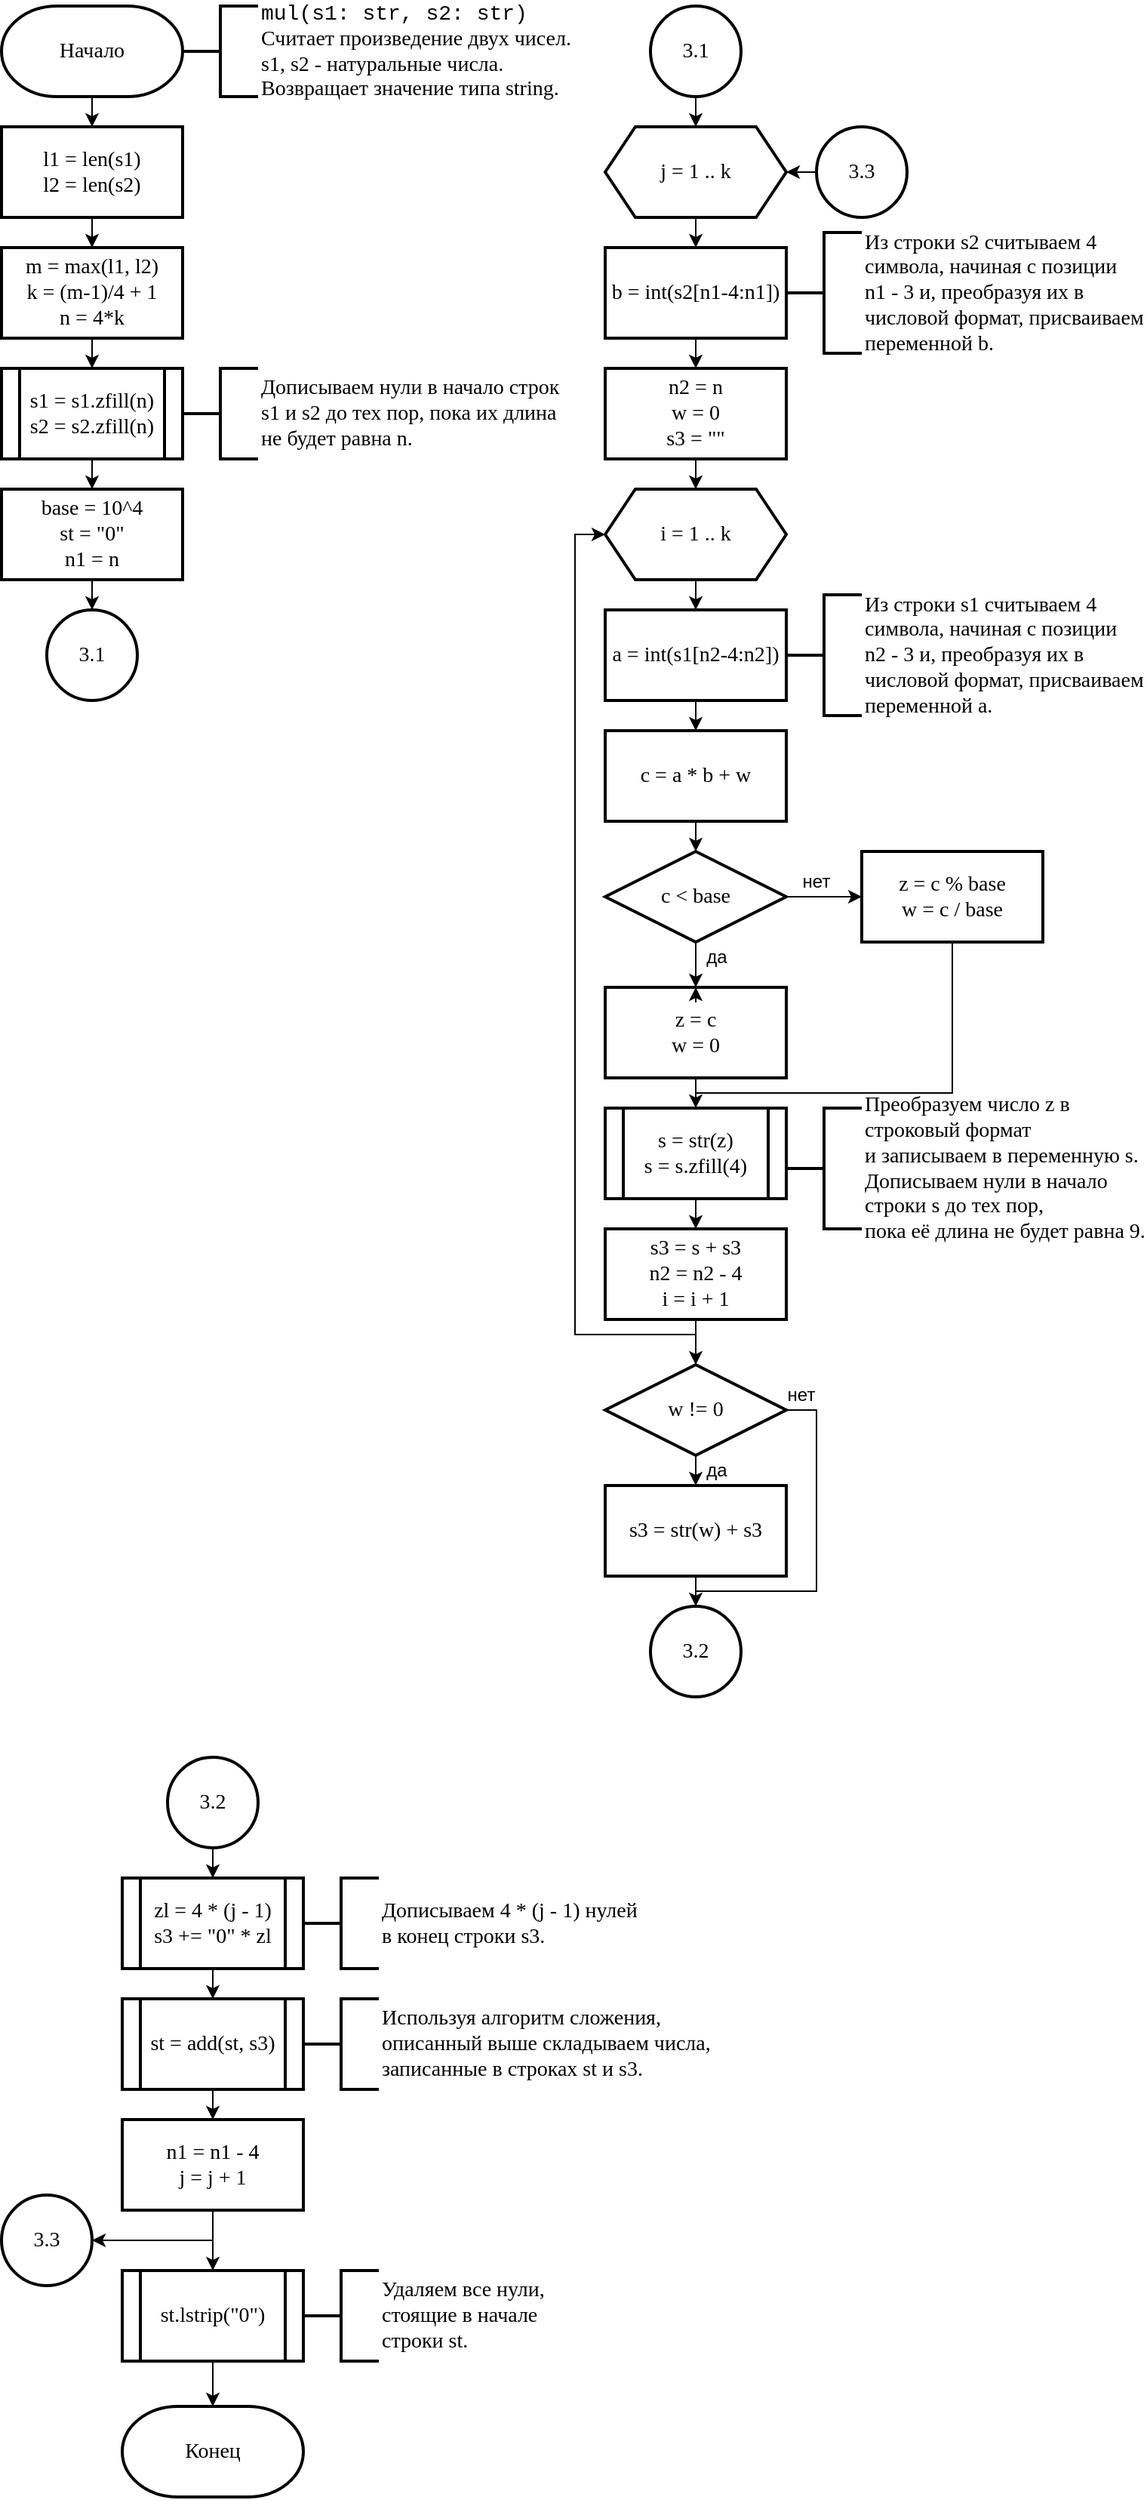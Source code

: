 <mxfile version="14.3.2"><diagram id="MlSowE7N2zOFGr-4BrM5" name="Page-1"><mxGraphModel dx="1422" dy="773" grid="1" gridSize="10" guides="1" tooltips="1" connect="1" arrows="1" fold="1" page="1" pageScale="1" pageWidth="827" pageHeight="1169" math="0" shadow="0"><root><mxCell id="0"/><mxCell id="1" parent="0"/><mxCell id="eOUjjm0YNrlzB128Bgmo-5" style="edgeStyle=orthogonalEdgeStyle;rounded=0;orthogonalLoop=1;jettySize=auto;html=1;exitX=0.5;exitY=1;exitDx=0;exitDy=0;exitPerimeter=0;entryX=0.5;entryY=0;entryDx=0;entryDy=0;fontFamily=Times New Roman;fontSize=14;" parent="1" source="eOUjjm0YNrlzB128Bgmo-1" target="eOUjjm0YNrlzB128Bgmo-3" edge="1"><mxGeometry relative="1" as="geometry"/></mxCell><mxCell id="eOUjjm0YNrlzB128Bgmo-1" value="Начало" style="strokeWidth=2;html=1;shape=mxgraph.flowchart.terminator;whiteSpace=wrap;fontSize=14;fontFamily=Times New Roman;" parent="1" vertex="1"><mxGeometry x="60" y="40" width="120" height="60" as="geometry"/></mxCell><mxCell id="eOUjjm0YNrlzB128Bgmo-7" style="edgeStyle=orthogonalEdgeStyle;rounded=0;orthogonalLoop=1;jettySize=auto;html=1;exitX=0.5;exitY=1;exitDx=0;exitDy=0;entryX=0.5;entryY=0;entryDx=0;entryDy=0;fontFamily=Times New Roman;fontSize=14;" parent="1" source="eOUjjm0YNrlzB128Bgmo-3" target="eOUjjm0YNrlzB128Bgmo-6" edge="1"><mxGeometry relative="1" as="geometry"/></mxCell><mxCell id="eOUjjm0YNrlzB128Bgmo-3" value="&lt;div&gt;l1 = len(s1)&lt;/div&gt;&lt;div&gt;l2 = len(s2)&lt;br&gt;&lt;/div&gt;" style="rounded=0;whiteSpace=wrap;html=1;absoluteArcSize=1;arcSize=14;strokeWidth=2;fontFamily=Times New Roman;fontSize=14;" parent="1" vertex="1"><mxGeometry x="60" y="120" width="120" height="60" as="geometry"/></mxCell><mxCell id="eOUjjm0YNrlzB128Bgmo-4" value="&lt;div&gt;&lt;font face=&quot;Courier New&quot;&gt;mul(s1: str, s2: str)&lt;/font&gt;&lt;/div&gt;&lt;div&gt;Считает произведение двух чисел.&lt;/div&gt;&lt;div&gt;s1, s2 - натуральные числа.&lt;br&gt;&lt;/div&gt;&lt;div&gt;Возвращает значение типа string.&lt;br&gt;&lt;/div&gt;" style="strokeWidth=2;html=1;shape=mxgraph.flowchart.annotation_2;align=left;labelPosition=right;pointerEvents=1;fontFamily=Times New Roman;fontSize=14;" parent="1" vertex="1"><mxGeometry x="180" y="40" width="50" height="60" as="geometry"/></mxCell><mxCell id="eOUjjm0YNrlzB128Bgmo-9" style="edgeStyle=orthogonalEdgeStyle;rounded=0;orthogonalLoop=1;jettySize=auto;html=1;exitX=0.5;exitY=1;exitDx=0;exitDy=0;entryX=0.5;entryY=0;entryDx=0;entryDy=0;fontFamily=Times New Roman;fontSize=14;" parent="1" source="eOUjjm0YNrlzB128Bgmo-6" edge="1"><mxGeometry relative="1" as="geometry"><mxPoint x="120" y="280" as="targetPoint"/></mxGeometry></mxCell><mxCell id="eOUjjm0YNrlzB128Bgmo-6" value="&lt;div&gt;m = max(l1, l2)&lt;/div&gt;&lt;div&gt;k = (m-1)/4 + 1&lt;/div&gt;&lt;div&gt;n = 4*k&lt;br&gt;&lt;/div&gt;" style="rounded=0;whiteSpace=wrap;html=1;absoluteArcSize=1;arcSize=14;strokeWidth=2;fontFamily=Times New Roman;fontSize=14;" parent="1" vertex="1"><mxGeometry x="60" y="200" width="120" height="60" as="geometry"/></mxCell><mxCell id="eOUjjm0YNrlzB128Bgmo-13" style="edgeStyle=orthogonalEdgeStyle;rounded=0;orthogonalLoop=1;jettySize=auto;html=1;exitX=0.5;exitY=1;exitDx=0;exitDy=0;entryX=0.5;entryY=0;entryDx=0;entryDy=0;fontFamily=Times New Roman;fontSize=14;" parent="1" target="eOUjjm0YNrlzB128Bgmo-12" edge="1"><mxGeometry relative="1" as="geometry"><mxPoint x="120" y="340" as="sourcePoint"/></mxGeometry></mxCell><mxCell id="eOUjjm0YNrlzB128Bgmo-10" value="&lt;div&gt;Дописываем нули в начало строк&lt;/div&gt;&lt;div&gt;s1 и s2 до тех пор, пока их длина&lt;/div&gt;&lt;div&gt;не будет равна n.&lt;br&gt;&lt;/div&gt;" style="strokeWidth=2;html=1;shape=mxgraph.flowchart.annotation_2;align=left;labelPosition=right;pointerEvents=1;fontFamily=Times New Roman;fontSize=14;" parent="1" vertex="1"><mxGeometry x="180" y="280" width="50" height="60" as="geometry"/></mxCell><mxCell id="C5xtpV3JsnARw_pfV30A-22" style="edgeStyle=orthogonalEdgeStyle;rounded=0;orthogonalLoop=1;jettySize=auto;html=1;exitX=0.5;exitY=1;exitDx=0;exitDy=0;entryX=0.5;entryY=0;entryDx=0;entryDy=0;endArrow=classic;endFill=1;" edge="1" parent="1" source="eOUjjm0YNrlzB128Bgmo-12" target="eOUjjm0YNrlzB128Bgmo-43"><mxGeometry relative="1" as="geometry"/></mxCell><mxCell id="eOUjjm0YNrlzB128Bgmo-12" value="&lt;div&gt;base = 10^4&lt;/div&gt;&lt;div&gt;st = &quot;0&quot;&lt;/div&gt;&lt;div&gt;n1 = n&lt;br&gt;&lt;/div&gt;" style="rounded=0;whiteSpace=wrap;html=1;absoluteArcSize=1;arcSize=14;strokeWidth=2;fontFamily=Times New Roman;fontSize=14;" parent="1" vertex="1"><mxGeometry x="60" y="360" width="120" height="60" as="geometry"/></mxCell><mxCell id="eOUjjm0YNrlzB128Bgmo-17" style="edgeStyle=orthogonalEdgeStyle;rounded=0;orthogonalLoop=1;jettySize=auto;html=1;exitX=0.5;exitY=1;exitDx=0;exitDy=0;entryX=0.5;entryY=0;entryDx=0;entryDy=0;fontFamily=Times New Roman;fontSize=14;" parent="1" source="eOUjjm0YNrlzB128Bgmo-14" target="eOUjjm0YNrlzB128Bgmo-16" edge="1"><mxGeometry relative="1" as="geometry"/></mxCell><mxCell id="eOUjjm0YNrlzB128Bgmo-14" value="j = 1 .. k" style="shape=hexagon;perimeter=hexagonPerimeter2;whiteSpace=wrap;html=1;fixedSize=1;fontFamily=Times New Roman;fontSize=14;strokeWidth=2;" parent="1" vertex="1"><mxGeometry x="460" y="120" width="120" height="60" as="geometry"/></mxCell><mxCell id="eOUjjm0YNrlzB128Bgmo-19" style="edgeStyle=orthogonalEdgeStyle;rounded=0;orthogonalLoop=1;jettySize=auto;html=1;exitX=0.5;exitY=1;exitDx=0;exitDy=0;entryX=0.5;entryY=0;entryDx=0;entryDy=0;fontFamily=Times New Roman;fontSize=14;" parent="1" source="eOUjjm0YNrlzB128Bgmo-16" target="eOUjjm0YNrlzB128Bgmo-18" edge="1"><mxGeometry relative="1" as="geometry"/></mxCell><mxCell id="eOUjjm0YNrlzB128Bgmo-16" value="&lt;div&gt;b = int(s2[n1-4:n1])&lt;/div&gt;" style="rounded=0;whiteSpace=wrap;html=1;absoluteArcSize=1;arcSize=14;strokeWidth=2;fontFamily=Times New Roman;fontSize=14;" parent="1" vertex="1"><mxGeometry x="460" y="200" width="120" height="60" as="geometry"/></mxCell><mxCell id="eOUjjm0YNrlzB128Bgmo-39" style="edgeStyle=orthogonalEdgeStyle;rounded=0;orthogonalLoop=1;jettySize=auto;html=1;exitX=0.5;exitY=1;exitDx=0;exitDy=0;entryX=0.5;entryY=0;entryDx=0;entryDy=0;entryPerimeter=0;endArrow=classic;endFill=1;fontFamily=Times New Roman;fontSize=14;" parent="1" source="eOUjjm0YNrlzB128Bgmo-18" edge="1"><mxGeometry relative="1" as="geometry"><mxPoint x="520" y="360" as="targetPoint"/></mxGeometry></mxCell><mxCell id="eOUjjm0YNrlzB128Bgmo-18" value="&lt;div&gt;n2 = n&lt;/div&gt;&lt;div&gt;w = 0&lt;/div&gt;&lt;div&gt;s3 = &quot;&quot;&lt;br&gt;&lt;/div&gt;" style="rounded=0;whiteSpace=wrap;html=1;absoluteArcSize=1;arcSize=14;strokeWidth=2;fontFamily=Times New Roman;fontSize=14;" parent="1" vertex="1"><mxGeometry x="460" y="280" width="120" height="60" as="geometry"/></mxCell><mxCell id="eOUjjm0YNrlzB128Bgmo-20" value="&lt;div&gt;Из строки s2 считываем 4&lt;/div&gt;&lt;div&gt;символа, начиная с позиции&lt;/div&gt;&lt;div&gt;n1 - 3 и, преобразуя их в&lt;/div&gt;&lt;div&gt;числовой формат, присваиваем&lt;/div&gt;&lt;div&gt;переменной b.&lt;br&gt;&lt;/div&gt;" style="strokeWidth=2;html=1;shape=mxgraph.flowchart.annotation_2;align=left;labelPosition=right;pointerEvents=1;fontFamily=Times New Roman;fontSize=14;" parent="1" vertex="1"><mxGeometry x="580" y="190" width="50" height="80" as="geometry"/></mxCell><mxCell id="eOUjjm0YNrlzB128Bgmo-42" style="edgeStyle=orthogonalEdgeStyle;rounded=0;orthogonalLoop=1;jettySize=auto;html=1;exitX=0.5;exitY=1;exitDx=0;exitDy=0;entryX=0.5;entryY=0;entryDx=0;entryDy=0;entryPerimeter=0;endArrow=classic;endFill=1;fontFamily=Times New Roman;fontSize=14;" parent="1" source="C5xtpV3JsnARw_pfV30A-11" edge="1"><mxGeometry relative="1" as="geometry"><mxPoint x="520" y="740" as="targetPoint"/><mxPoint x="520" y="700" as="sourcePoint"/></mxGeometry></mxCell><mxCell id="eOUjjm0YNrlzB128Bgmo-43" value="3.1" style="ellipse;whiteSpace=wrap;html=1;aspect=fixed;rounded=0;strokeWidth=2;fontFamily=Times New Roman;fontSize=14;" parent="1" vertex="1"><mxGeometry x="90" y="440" width="60" height="60" as="geometry"/></mxCell><mxCell id="C5xtpV3JsnARw_pfV30A-26" style="edgeStyle=orthogonalEdgeStyle;rounded=0;orthogonalLoop=1;jettySize=auto;html=1;exitX=0.5;exitY=1;exitDx=0;exitDy=0;entryX=0.5;entryY=0;entryDx=0;entryDy=0;endArrow=classic;endFill=1;" edge="1" parent="1" source="eOUjjm0YNrlzB128Bgmo-44" target="eOUjjm0YNrlzB128Bgmo-14"><mxGeometry relative="1" as="geometry"/></mxCell><mxCell id="eOUjjm0YNrlzB128Bgmo-44" value="3.1" style="ellipse;whiteSpace=wrap;html=1;aspect=fixed;rounded=0;strokeWidth=2;fontFamily=Times New Roman;fontSize=14;" parent="1" vertex="1"><mxGeometry x="490" y="40" width="60" height="60" as="geometry"/></mxCell><mxCell id="eOUjjm0YNrlzB128Bgmo-52" value="&lt;div&gt;s1 = s1.zfill(n)&lt;/div&gt;&lt;div&gt;s2 = s2.zfill(n)&lt;/div&gt;" style="shape=process;whiteSpace=wrap;html=1;backgroundOutline=1;rounded=0;strokeWidth=2;fontFamily=Times New Roman;fontSize=14;" parent="1" vertex="1"><mxGeometry x="60" y="280" width="120" height="60" as="geometry"/></mxCell><mxCell id="C5xtpV3JsnARw_pfV30A-4" style="edgeStyle=orthogonalEdgeStyle;rounded=0;orthogonalLoop=1;jettySize=auto;html=1;exitX=0.5;exitY=1;exitDx=0;exitDy=0;entryX=0.5;entryY=0;entryDx=0;entryDy=0;" edge="1" parent="1" source="C5xtpV3JsnARw_pfV30A-1" target="C5xtpV3JsnARw_pfV30A-2"><mxGeometry relative="1" as="geometry"/></mxCell><mxCell id="C5xtpV3JsnARw_pfV30A-1" value="i = 1 .. k" style="shape=hexagon;perimeter=hexagonPerimeter2;whiteSpace=wrap;html=1;fixedSize=1;fontFamily=Times New Roman;fontSize=14;strokeWidth=2;" vertex="1" parent="1"><mxGeometry x="460" y="360" width="120" height="60" as="geometry"/></mxCell><mxCell id="C5xtpV3JsnARw_pfV30A-6" style="edgeStyle=orthogonalEdgeStyle;rounded=0;orthogonalLoop=1;jettySize=auto;html=1;exitX=0.5;exitY=1;exitDx=0;exitDy=0;entryX=0.5;entryY=0;entryDx=0;entryDy=0;" edge="1" parent="1" source="C5xtpV3JsnARw_pfV30A-2" target="C5xtpV3JsnARw_pfV30A-5"><mxGeometry relative="1" as="geometry"/></mxCell><mxCell id="C5xtpV3JsnARw_pfV30A-2" value="&lt;div&gt;a = int(s1[n2-4:n2])&lt;/div&gt;" style="rounded=0;whiteSpace=wrap;html=1;absoluteArcSize=1;arcSize=14;strokeWidth=2;fontFamily=Times New Roman;fontSize=14;" vertex="1" parent="1"><mxGeometry x="460" y="440" width="120" height="60" as="geometry"/></mxCell><mxCell id="C5xtpV3JsnARw_pfV30A-3" value="&lt;div&gt;Из строки s1 считываем 4&lt;/div&gt;&lt;div&gt;символа, начиная с позиции&lt;/div&gt;&lt;div&gt;n2 - 3 и, преобразуя их в&lt;/div&gt;&lt;div&gt;числовой формат, присваиваем&lt;/div&gt;&lt;div&gt;переменной a.&lt;br&gt;&lt;/div&gt;" style="strokeWidth=2;html=1;shape=mxgraph.flowchart.annotation_2;align=left;labelPosition=right;pointerEvents=1;fontFamily=Times New Roman;fontSize=14;" vertex="1" parent="1"><mxGeometry x="580" y="430" width="50" height="80" as="geometry"/></mxCell><mxCell id="C5xtpV3JsnARw_pfV30A-5" value="c = a * b + w" style="rounded=0;whiteSpace=wrap;html=1;absoluteArcSize=1;arcSize=14;strokeWidth=2;fontFamily=Times New Roman;fontSize=14;" vertex="1" parent="1"><mxGeometry x="460" y="520" width="120" height="60" as="geometry"/></mxCell><mxCell id="C5xtpV3JsnARw_pfV30A-7" style="edgeStyle=orthogonalEdgeStyle;rounded=0;orthogonalLoop=1;jettySize=auto;html=1;exitX=0.5;exitY=1;exitDx=0;exitDy=0;entryX=0.5;entryY=0;entryDx=0;entryDy=0;entryPerimeter=0;endArrow=classic;endFill=1;fontFamily=Times New Roman;fontSize=14;" edge="1" parent="1" target="C5xtpV3JsnARw_pfV30A-10"><mxGeometry relative="1" as="geometry"><mxPoint x="520" y="580" as="sourcePoint"/></mxGeometry></mxCell><mxCell id="C5xtpV3JsnARw_pfV30A-8" value="" style="edgeStyle=orthogonalEdgeStyle;rounded=0;orthogonalLoop=1;jettySize=auto;html=1;exitX=0.5;exitY=1;exitDx=0;exitDy=0;exitPerimeter=0;entryX=0.5;entryY=0;entryDx=0;entryDy=0;fontFamily=Times New Roman;fontSize=14;" edge="1" parent="1" source="C5xtpV3JsnARw_pfV30A-10" target="C5xtpV3JsnARw_pfV30A-11"><mxGeometry relative="1" as="geometry"/></mxCell><mxCell id="C5xtpV3JsnARw_pfV30A-9" value="&lt;div&gt;&lt;br&gt;&lt;/div&gt;" style="edgeStyle=orthogonalEdgeStyle;rounded=0;orthogonalLoop=1;jettySize=auto;html=1;exitX=1;exitY=0.5;exitDx=0;exitDy=0;exitPerimeter=0;entryX=0;entryY=0.5;entryDx=0;entryDy=0;fontFamily=Times New Roman;fontSize=14;" edge="1" parent="1" source="C5xtpV3JsnARw_pfV30A-10" target="C5xtpV3JsnARw_pfV30A-13"><mxGeometry relative="1" as="geometry"/></mxCell><mxCell id="C5xtpV3JsnARw_pfV30A-10" value="c &amp;lt; base" style="strokeWidth=2;html=1;shape=mxgraph.flowchart.decision;whiteSpace=wrap;rounded=0;fontFamily=Times New Roman;fontSize=14;" vertex="1" parent="1"><mxGeometry x="460" y="600" width="120" height="60" as="geometry"/></mxCell><mxCell id="C5xtpV3JsnARw_pfV30A-27" style="edgeStyle=orthogonalEdgeStyle;rounded=0;orthogonalLoop=1;jettySize=auto;html=1;exitX=0.5;exitY=1;exitDx=0;exitDy=0;entryX=0.5;entryY=0;entryDx=0;entryDy=0;endArrow=classic;endFill=1;" edge="1" parent="1" source="C5xtpV3JsnARw_pfV30A-11" target="C5xtpV3JsnARw_pfV30A-16"><mxGeometry relative="1" as="geometry"/></mxCell><mxCell id="C5xtpV3JsnARw_pfV30A-20" style="edgeStyle=orthogonalEdgeStyle;rounded=0;orthogonalLoop=1;jettySize=auto;html=1;exitX=0.5;exitY=1;exitDx=0;exitDy=0;endArrow=none;endFill=0;" edge="1" parent="1" source="C5xtpV3JsnARw_pfV30A-13"><mxGeometry relative="1" as="geometry"><mxPoint x="520" y="770" as="targetPoint"/><Array as="points"><mxPoint x="690" y="760"/><mxPoint x="520" y="760"/></Array></mxGeometry></mxCell><mxCell id="C5xtpV3JsnARw_pfV30A-13" value="&lt;div&gt;z = c % base&lt;/div&gt;&lt;div&gt;w = c / base&lt;br&gt;&lt;/div&gt;" style="rounded=0;whiteSpace=wrap;html=1;absoluteArcSize=1;arcSize=14;strokeWidth=2;fontFamily=Times New Roman;fontSize=14;" vertex="1" parent="1"><mxGeometry x="630" y="600" width="120" height="60" as="geometry"/></mxCell><mxCell id="C5xtpV3JsnARw_pfV30A-14" value="да" style="text;html=1;strokeColor=none;fillColor=none;align=center;verticalAlign=middle;whiteSpace=wrap;rounded=0;" vertex="1" parent="1"><mxGeometry x="524" y="660" width="20" height="20" as="geometry"/></mxCell><mxCell id="C5xtpV3JsnARw_pfV30A-15" value="нет" style="text;html=1;strokeColor=none;fillColor=none;align=center;verticalAlign=middle;whiteSpace=wrap;rounded=0;" vertex="1" parent="1"><mxGeometry x="590" y="610" width="20" height="20" as="geometry"/></mxCell><mxCell id="C5xtpV3JsnARw_pfV30A-29" style="edgeStyle=orthogonalEdgeStyle;rounded=0;orthogonalLoop=1;jettySize=auto;html=1;exitX=0.5;exitY=1;exitDx=0;exitDy=0;entryX=0.5;entryY=0;entryDx=0;entryDy=0;endArrow=classic;endFill=1;" edge="1" parent="1" source="C5xtpV3JsnARw_pfV30A-16" target="C5xtpV3JsnARw_pfV30A-28"><mxGeometry relative="1" as="geometry"/></mxCell><mxCell id="C5xtpV3JsnARw_pfV30A-16" value="&lt;div&gt;s = str(z)&lt;/div&gt;&lt;div&gt;s = s.zfill(4)&lt;br&gt;&lt;/div&gt;" style="shape=process;whiteSpace=wrap;html=1;backgroundOutline=1;rounded=0;strokeWidth=2;fontFamily=Times New Roman;fontSize=14;" vertex="1" parent="1"><mxGeometry x="460" y="770" width="120" height="60" as="geometry"/></mxCell><mxCell id="C5xtpV3JsnARw_pfV30A-17" value="&lt;div&gt;Преобразуем число z в&lt;/div&gt;&lt;div&gt;строковый формат&lt;/div&gt;&lt;div&gt;и записываем в переменную s.&lt;br&gt;&lt;/div&gt;&lt;div&gt;Дописываем нули в начало&lt;/div&gt;&lt;div&gt;строки s до тех пор,&lt;/div&gt;&lt;div&gt;пока её длина не будет равна 9.&lt;br&gt;&lt;/div&gt;" style="strokeWidth=2;html=1;shape=mxgraph.flowchart.annotation_2;align=left;labelPosition=right;pointerEvents=1;fontFamily=Times New Roman;fontSize=14;" vertex="1" parent="1"><mxGeometry x="580" y="770" width="50" height="80" as="geometry"/></mxCell><mxCell id="C5xtpV3JsnARw_pfV30A-34" style="edgeStyle=orthogonalEdgeStyle;rounded=0;orthogonalLoop=1;jettySize=auto;html=1;exitX=0.5;exitY=1;exitDx=0;exitDy=0;entryX=0.5;entryY=0;entryDx=0;entryDy=0;entryPerimeter=0;endArrow=classic;endFill=1;" edge="1" parent="1" source="C5xtpV3JsnARw_pfV30A-28" target="C5xtpV3JsnARw_pfV30A-31"><mxGeometry relative="1" as="geometry"/></mxCell><mxCell id="C5xtpV3JsnARw_pfV30A-44" style="edgeStyle=orthogonalEdgeStyle;rounded=0;orthogonalLoop=1;jettySize=auto;html=1;entryX=0;entryY=0.5;entryDx=0;entryDy=0;endArrow=classic;endFill=1;" edge="1" parent="1" target="C5xtpV3JsnARw_pfV30A-1"><mxGeometry relative="1" as="geometry"><mxPoint x="520" y="930" as="sourcePoint"/><Array as="points"><mxPoint x="520" y="920"/><mxPoint x="440" y="920"/><mxPoint x="440" y="390"/></Array></mxGeometry></mxCell><mxCell id="C5xtpV3JsnARw_pfV30A-28" value="&lt;div&gt;s3 = s + s3&lt;/div&gt;&lt;div&gt;n2 = n2 - 4&lt;br&gt;&lt;/div&gt;&lt;div&gt;i = i + 1&lt;br&gt;&lt;/div&gt;" style="rounded=0;whiteSpace=wrap;html=1;absoluteArcSize=1;arcSize=14;strokeWidth=2;fontFamily=Times New Roman;fontSize=14;" vertex="1" parent="1"><mxGeometry x="460" y="850" width="120" height="60" as="geometry"/></mxCell><mxCell id="C5xtpV3JsnARw_pfV30A-33" style="edgeStyle=orthogonalEdgeStyle;rounded=0;orthogonalLoop=1;jettySize=auto;html=1;exitX=0.5;exitY=1;exitDx=0;exitDy=0;exitPerimeter=0;endArrow=classic;endFill=1;" edge="1" parent="1" source="C5xtpV3JsnARw_pfV30A-31" target="C5xtpV3JsnARw_pfV30A-32"><mxGeometry relative="1" as="geometry"/></mxCell><mxCell id="C5xtpV3JsnARw_pfV30A-46" style="edgeStyle=orthogonalEdgeStyle;rounded=0;orthogonalLoop=1;jettySize=auto;html=1;exitX=1;exitY=0.5;exitDx=0;exitDy=0;exitPerimeter=0;endArrow=none;endFill=0;" edge="1" parent="1" source="C5xtpV3JsnARw_pfV30A-31"><mxGeometry relative="1" as="geometry"><mxPoint x="520" y="1090" as="targetPoint"/><Array as="points"><mxPoint x="600" y="970"/><mxPoint x="600" y="1090"/></Array></mxGeometry></mxCell><mxCell id="C5xtpV3JsnARw_pfV30A-31" value="w != 0" style="strokeWidth=2;html=1;shape=mxgraph.flowchart.decision;whiteSpace=wrap;rounded=0;fontFamily=Times New Roman;fontSize=14;" vertex="1" parent="1"><mxGeometry x="460" y="940" width="120" height="60" as="geometry"/></mxCell><mxCell id="C5xtpV3JsnARw_pfV30A-36" style="edgeStyle=orthogonalEdgeStyle;rounded=0;orthogonalLoop=1;jettySize=auto;html=1;exitX=0.5;exitY=1;exitDx=0;exitDy=0;entryX=0.5;entryY=0;entryDx=0;entryDy=0;endArrow=classic;endFill=1;" edge="1" parent="1" source="C5xtpV3JsnARw_pfV30A-32" target="C5xtpV3JsnARw_pfV30A-35"><mxGeometry relative="1" as="geometry"/></mxCell><mxCell id="C5xtpV3JsnARw_pfV30A-32" value="s3 = str(w) + s3" style="rounded=0;whiteSpace=wrap;html=1;absoluteArcSize=1;arcSize=14;strokeWidth=2;fontFamily=Times New Roman;fontSize=14;" vertex="1" parent="1"><mxGeometry x="460" y="1020" width="120" height="60" as="geometry"/></mxCell><mxCell id="C5xtpV3JsnARw_pfV30A-35" value="3.2" style="ellipse;whiteSpace=wrap;html=1;aspect=fixed;rounded=0;strokeWidth=2;fontFamily=Times New Roman;fontSize=14;" vertex="1" parent="1"><mxGeometry x="490" y="1100" width="60" height="60" as="geometry"/></mxCell><mxCell id="C5xtpV3JsnARw_pfV30A-62" style="edgeStyle=orthogonalEdgeStyle;rounded=0;orthogonalLoop=1;jettySize=auto;html=1;exitX=0.5;exitY=1;exitDx=0;exitDy=0;entryX=0.5;entryY=0;entryDx=0;entryDy=0;startArrow=none;startFill=0;endArrow=classic;endFill=1;" edge="1" parent="1" source="C5xtpV3JsnARw_pfV30A-37" target="C5xtpV3JsnARw_pfV30A-43"><mxGeometry relative="1" as="geometry"/></mxCell><mxCell id="C5xtpV3JsnARw_pfV30A-37" value="3.2" style="ellipse;whiteSpace=wrap;html=1;aspect=fixed;rounded=0;strokeWidth=2;fontFamily=Times New Roman;fontSize=14;" vertex="1" parent="1"><mxGeometry x="170" y="1200" width="60" height="60" as="geometry"/></mxCell><mxCell id="C5xtpV3JsnARw_pfV30A-42" style="edgeStyle=orthogonalEdgeStyle;rounded=0;orthogonalLoop=1;jettySize=auto;html=1;exitX=0.5;exitY=1;exitDx=0;exitDy=0;entryX=0.5;entryY=0;entryDx=0;entryDy=0;entryPerimeter=0;endArrow=classic;endFill=1;" edge="1" parent="1" source="C5xtpV3JsnARw_pfV30A-38" target="C5xtpV3JsnARw_pfV30A-40"><mxGeometry relative="1" as="geometry"/></mxCell><mxCell id="C5xtpV3JsnARw_pfV30A-38" value="st.lstrip(&quot;0&quot;)" style="shape=process;whiteSpace=wrap;html=1;backgroundOutline=1;rounded=0;strokeWidth=2;fontFamily=Times New Roman;fontSize=14;" vertex="1" parent="1"><mxGeometry x="140" y="1540" width="120" height="60" as="geometry"/></mxCell><mxCell id="C5xtpV3JsnARw_pfV30A-39" value="&lt;div&gt;Удаляем все нули,&lt;/div&gt;&lt;div&gt;стоящие в начале&lt;/div&gt;&lt;div&gt;строки st.&lt;br&gt;&lt;/div&gt;" style="strokeWidth=2;html=1;shape=mxgraph.flowchart.annotation_2;align=left;labelPosition=right;pointerEvents=1;fontFamily=Times New Roman;fontSize=14;" vertex="1" parent="1"><mxGeometry x="260" y="1540" width="50" height="60" as="geometry"/></mxCell><mxCell id="C5xtpV3JsnARw_pfV30A-40" value="Конец" style="strokeWidth=2;html=1;shape=mxgraph.flowchart.terminator;whiteSpace=wrap;fontSize=14;fontFamily=Times New Roman;" vertex="1" parent="1"><mxGeometry x="140" y="1630" width="120" height="60" as="geometry"/></mxCell><mxCell id="C5xtpV3JsnARw_pfV30A-53" style="edgeStyle=orthogonalEdgeStyle;rounded=0;orthogonalLoop=1;jettySize=auto;html=1;exitX=0.5;exitY=1;exitDx=0;exitDy=0;entryX=0.5;entryY=0;entryDx=0;entryDy=0;endArrow=classic;endFill=1;" edge="1" parent="1" source="C5xtpV3JsnARw_pfV30A-43" target="C5xtpV3JsnARw_pfV30A-51"><mxGeometry relative="1" as="geometry"/></mxCell><mxCell id="C5xtpV3JsnARw_pfV30A-43" value="&lt;div&gt;zl = 4 * (j - 1)&lt;br&gt;&lt;/div&gt;&lt;div&gt;s3 += &quot;0&quot; * zl&lt;br&gt;&lt;/div&gt;" style="shape=process;whiteSpace=wrap;html=1;backgroundOutline=1;rounded=0;strokeWidth=2;fontFamily=Times New Roman;fontSize=14;" vertex="1" parent="1"><mxGeometry x="140" y="1280" width="120" height="60" as="geometry"/></mxCell><mxCell id="C5xtpV3JsnARw_pfV30A-11" value="&lt;div&gt;z = c&lt;/div&gt;&lt;div&gt;w = 0&lt;br&gt;&lt;/div&gt;" style="rounded=0;whiteSpace=wrap;html=1;absoluteArcSize=1;arcSize=14;strokeWidth=2;fontFamily=Times New Roman;fontSize=14;" vertex="1" parent="1"><mxGeometry x="460" y="690" width="120" height="60" as="geometry"/></mxCell><mxCell id="C5xtpV3JsnARw_pfV30A-45" style="edgeStyle=orthogonalEdgeStyle;rounded=0;orthogonalLoop=1;jettySize=auto;html=1;exitX=0.5;exitY=1;exitDx=0;exitDy=0;entryX=0.5;entryY=0;entryDx=0;entryDy=0;entryPerimeter=0;endArrow=classic;endFill=1;fontFamily=Times New Roman;fontSize=14;" edge="1" parent="1" target="C5xtpV3JsnARw_pfV30A-11"><mxGeometry relative="1" as="geometry"><mxPoint x="520" y="740" as="targetPoint"/><mxPoint x="520" y="700" as="sourcePoint"/></mxGeometry></mxCell><mxCell id="C5xtpV3JsnARw_pfV30A-49" value="нет" style="text;html=1;strokeColor=none;fillColor=none;align=center;verticalAlign=middle;whiteSpace=wrap;rounded=0;" vertex="1" parent="1"><mxGeometry x="580" y="950" width="20" height="20" as="geometry"/></mxCell><mxCell id="C5xtpV3JsnARw_pfV30A-50" value="да" style="text;html=1;strokeColor=none;fillColor=none;align=center;verticalAlign=middle;whiteSpace=wrap;rounded=0;" vertex="1" parent="1"><mxGeometry x="524" y="1000" width="20" height="20" as="geometry"/></mxCell><mxCell id="C5xtpV3JsnARw_pfV30A-54" style="edgeStyle=orthogonalEdgeStyle;rounded=0;orthogonalLoop=1;jettySize=auto;html=1;exitX=0.5;exitY=1;exitDx=0;exitDy=0;endArrow=classic;endFill=1;" edge="1" parent="1" source="C5xtpV3JsnARw_pfV30A-51" target="C5xtpV3JsnARw_pfV30A-52"><mxGeometry relative="1" as="geometry"/></mxCell><mxCell id="C5xtpV3JsnARw_pfV30A-51" value="st = add(st, s3)" style="shape=process;whiteSpace=wrap;html=1;backgroundOutline=1;rounded=0;strokeWidth=2;fontFamily=Times New Roman;fontSize=14;" vertex="1" parent="1"><mxGeometry x="140" y="1360" width="120" height="60" as="geometry"/></mxCell><mxCell id="C5xtpV3JsnARw_pfV30A-55" style="edgeStyle=orthogonalEdgeStyle;rounded=0;orthogonalLoop=1;jettySize=auto;html=1;exitX=0.5;exitY=1;exitDx=0;exitDy=0;entryX=0.5;entryY=0;entryDx=0;entryDy=0;endArrow=classic;endFill=1;" edge="1" parent="1" source="C5xtpV3JsnARw_pfV30A-52" target="C5xtpV3JsnARw_pfV30A-38"><mxGeometry relative="1" as="geometry"/></mxCell><mxCell id="C5xtpV3JsnARw_pfV30A-52" value="&lt;div&gt;n1 = n1 - 4&lt;br&gt;&lt;/div&gt;&lt;div&gt;j = j + 1&lt;br&gt;&lt;/div&gt;" style="rounded=0;whiteSpace=wrap;html=1;absoluteArcSize=1;arcSize=14;strokeWidth=2;fontFamily=Times New Roman;fontSize=14;" vertex="1" parent="1"><mxGeometry x="140" y="1440" width="120" height="60" as="geometry"/></mxCell><mxCell id="C5xtpV3JsnARw_pfV30A-65" style="edgeStyle=orthogonalEdgeStyle;rounded=0;orthogonalLoop=1;jettySize=auto;html=1;exitX=0;exitY=0.5;exitDx=0;exitDy=0;entryX=1;entryY=0.5;entryDx=0;entryDy=0;startArrow=none;startFill=0;endArrow=classic;endFill=1;" edge="1" parent="1" source="C5xtpV3JsnARw_pfV30A-57" target="eOUjjm0YNrlzB128Bgmo-14"><mxGeometry relative="1" as="geometry"/></mxCell><mxCell id="C5xtpV3JsnARw_pfV30A-57" value="3.3" style="ellipse;whiteSpace=wrap;html=1;aspect=fixed;rounded=0;strokeWidth=2;fontFamily=Times New Roman;fontSize=14;" vertex="1" parent="1"><mxGeometry x="600" y="120" width="60" height="60" as="geometry"/></mxCell><mxCell id="C5xtpV3JsnARw_pfV30A-61" style="edgeStyle=orthogonalEdgeStyle;rounded=0;orthogonalLoop=1;jettySize=auto;html=1;exitX=1;exitY=0.5;exitDx=0;exitDy=0;endArrow=none;endFill=0;startArrow=classic;startFill=1;" edge="1" parent="1" source="C5xtpV3JsnARw_pfV30A-59"><mxGeometry relative="1" as="geometry"><mxPoint x="200" y="1520" as="targetPoint"/></mxGeometry></mxCell><mxCell id="C5xtpV3JsnARw_pfV30A-59" value="3.3" style="ellipse;whiteSpace=wrap;html=1;aspect=fixed;rounded=0;strokeWidth=2;fontFamily=Times New Roman;fontSize=14;" vertex="1" parent="1"><mxGeometry x="60" y="1490" width="60" height="60" as="geometry"/></mxCell><mxCell id="C5xtpV3JsnARw_pfV30A-63" value="&lt;div&gt;Дописываем 4 * (j - 1) нулей&lt;/div&gt;&lt;div&gt;в конец строки s3.&lt;br&gt;&lt;/div&gt;" style="strokeWidth=2;html=1;shape=mxgraph.flowchart.annotation_2;align=left;labelPosition=right;pointerEvents=1;fontFamily=Times New Roman;fontSize=14;" vertex="1" parent="1"><mxGeometry x="260" y="1280" width="50" height="60" as="geometry"/></mxCell><mxCell id="C5xtpV3JsnARw_pfV30A-64" value="&lt;div&gt;Используя алгоритм сложения,&lt;/div&gt;&lt;div&gt;описанный выше складываем числа,&lt;/div&gt;&lt;div&gt;записанные в строках st и s3.&lt;br&gt;&lt;/div&gt;" style="strokeWidth=2;html=1;shape=mxgraph.flowchart.annotation_2;align=left;labelPosition=right;pointerEvents=1;fontFamily=Times New Roman;fontSize=14;" vertex="1" parent="1"><mxGeometry x="260" y="1360" width="50" height="60" as="geometry"/></mxCell></root></mxGraphModel></diagram></mxfile>